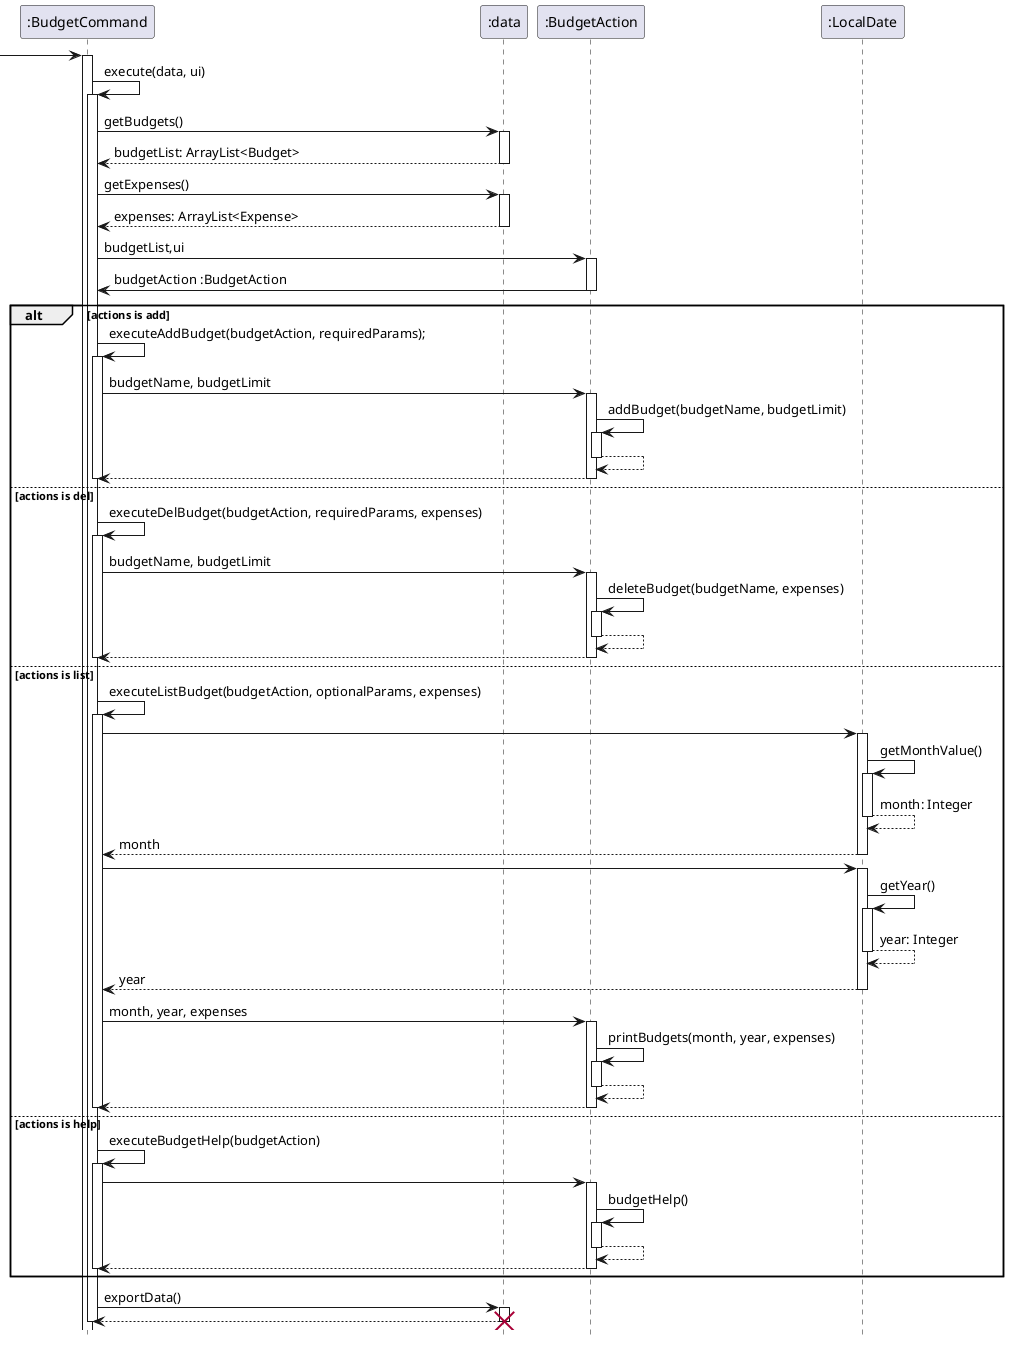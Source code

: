 @startuml

hide footbox

 -> ":BudgetCommand":

activate ":BudgetCommand"
":BudgetCommand" -> ":BudgetCommand": execute(data, ui)
activate  ":BudgetCommand"
":BudgetCommand" -> ":data": getBudgets()
activate ":data"
return budgetList: ArrayList<Budget>
deactivate ":data"



":BudgetCommand" -> ":data": getExpenses()
activate ":data"
return expenses: ArrayList<Expense>

":BudgetCommand" -> ":BudgetAction" : budgetList,ui
activate ":BudgetAction"
":BudgetAction" -> ":BudgetCommand" : budgetAction :BudgetAction
deactivate ":BudgetAction"


alt actions is add
":BudgetCommand" -> ":BudgetCommand": executeAddBudget(budgetAction, requiredParams);
activate ":BudgetCommand"
":BudgetCommand" -> ":BudgetAction" : budgetName, budgetLimit
activate ":BudgetAction"
":BudgetAction" -> ":BudgetAction" : addBudget(budgetName, budgetLimit)
activate ":BudgetAction"



return
return



deactivate ":BudgetCommand"

else actions is del
":BudgetCommand" -> ":BudgetCommand": executeDelBudget(budgetAction, requiredParams, expenses)
activate ":BudgetCommand"
":BudgetCommand" -> ":BudgetAction" : budgetName, budgetLimit
activate ":BudgetAction"
":BudgetAction" -> ":BudgetAction" : deleteBudget(budgetName, expenses)
activate ":BudgetAction"
return
return

deactivate ":BudgetCommand"

else actions is list
":BudgetCommand" -> ":BudgetCommand": executeListBudget(budgetAction, optionalParams, expenses)
activate ":BudgetCommand"

":BudgetCommand" -> ":LocalDate":
activate ":LocalDate"
":LocalDate" -> ":LocalDate": getMonthValue()
activate ":LocalDate"
return month: Integer
return month


":BudgetCommand" -> ":LocalDate":
activate ":LocalDate"
":LocalDate" -> ":LocalDate": getYear()
activate ":LocalDate"
return year: Integer
return year

":BudgetCommand" -> ":BudgetAction" : month, year, expenses
activate ":BudgetAction"
":BudgetAction" -> ":BudgetAction" : printBudgets(month, year, expenses)
activate ":BudgetAction"
return
return

deactivate ":BudgetCommand"

else actions is help
":BudgetCommand" -> ":BudgetCommand": executeBudgetHelp(budgetAction)
activate ":BudgetCommand"
":BudgetCommand" -> ":BudgetAction"
activate ":BudgetAction"
":BudgetAction" -> ":BudgetAction" : budgetHelp()
activate ":BudgetAction"
return
return

deactivate ":BudgetCommand"
end

":BudgetCommand" -> ":data": exportData()
activate ":data"
return
deactivate ":data"
destroy ":data"

deactivate ":data"
deactivate ":BudgetCommand"













@enduml